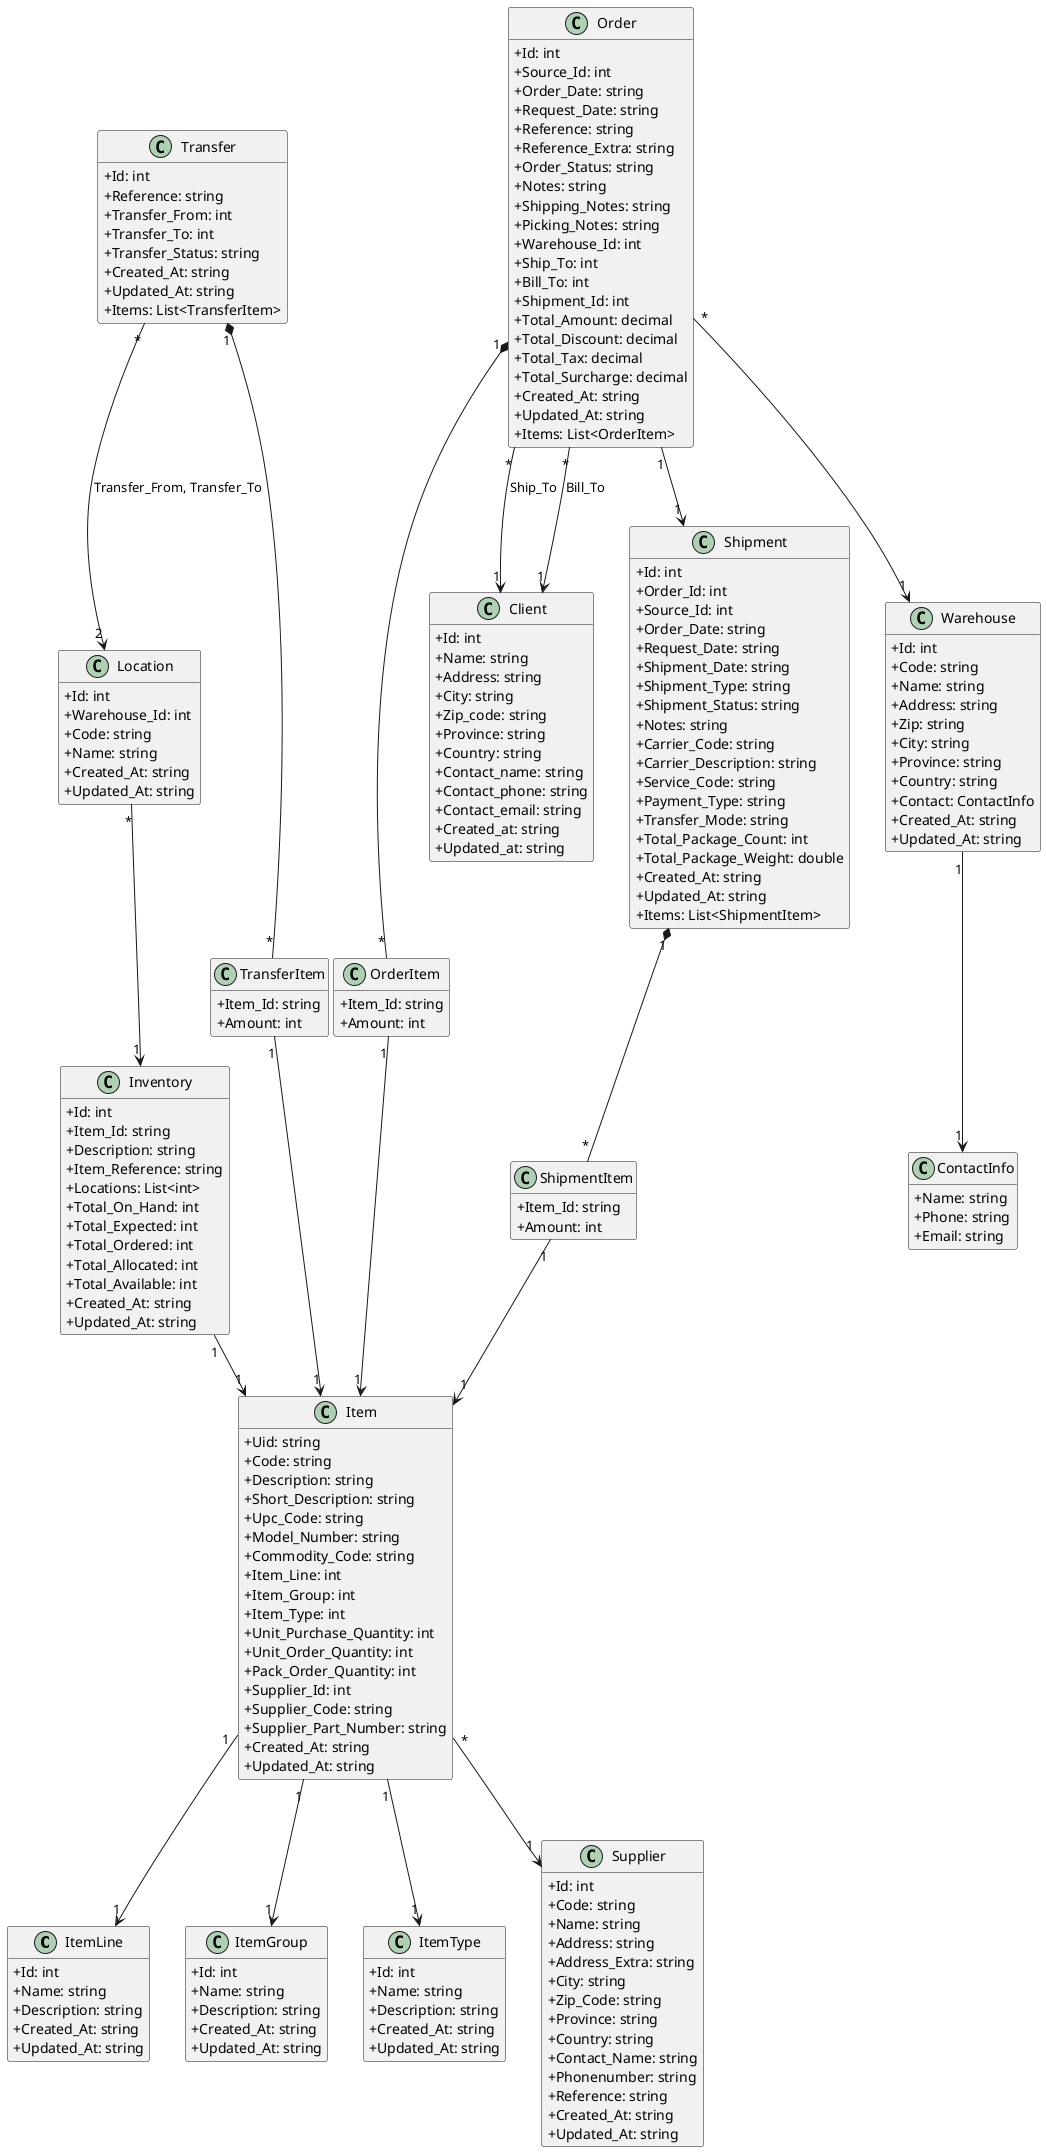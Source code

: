 @startuml

skinparam classAttributeIconSize 0
' left to right direction
hide empty members
skinparam packageStyle rectangle
' skinparam linetype ortho



class ItemLine {
  + Id: int
  + Name: string
  + Description: string
  + Created_At: string
  + Updated_At: string
}

class ItemGroup {
  + Id: int
  + Name: string
  + Description: string
  + Created_At: string
  + Updated_At: string
}

class Inventory {
  + Id: int
  + Item_Id: string
  + Description: string
  + Item_Reference: string
  + Locations: List<int>
  + Total_On_Hand: int
  + Total_Expected: int
  + Total_Ordered: int
  + Total_Allocated: int
  + Total_Available: int
  + Created_At: string
  + Updated_At: string
}

class Item {
  + Uid: string
  + Code: string
  + Description: string
  + Short_Description: string
  + Upc_Code: string
  + Model_Number: string
  + Commodity_Code: string
  + Item_Line: int
  + Item_Group: int
  + Item_Type: int
  + Unit_Purchase_Quantity: int
  + Unit_Order_Quantity: int
  + Pack_Order_Quantity: int
  + Supplier_Id: int
  + Supplier_Code: string
  + Supplier_Part_Number: string
  + Created_At: string
  + Updated_At: string
}

class OrderItem {
  + Item_Id: string
  + Amount: int
}

class Order {
  + Id: int
  + Source_Id: int
  + Order_Date: string
  + Request_Date: string
  + Reference: string
  + Reference_Extra: string
  + Order_Status: string
  + Notes: string
  + Shipping_Notes: string
  + Picking_Notes: string
  + Warehouse_Id: int
  + Ship_To: int
  + Bill_To: int
  + Shipment_Id: int
  + Total_Amount: decimal
  + Total_Discount: decimal
  + Total_Tax: decimal
  + Total_Surcharge: decimal
  + Created_At: string
  + Updated_At: string
  + Items: List<OrderItem>
}

class Client {
  + Id: int
  + Name: string
  + Address: string
  + City: string
  + Zip_code: string
  + Province: string
  + Country: string
  + Contact_name: string
  + Contact_phone: string
  + Contact_email: string
  + Created_at: string
  + Updated_at: string
}

class ShipmentItem {
  + Item_Id: string
  + Amount: int
}

class Shipment {
  + Id: int
  + Order_Id: int
  + Source_Id: int
  + Order_Date: string
  + Request_Date: string
  + Shipment_Date: string
  + Shipment_Type: string
  + Shipment_Status: string
  + Notes: string
  + Carrier_Code: string
  + Carrier_Description: string
  + Service_Code: string
  + Payment_Type: string
  + Transfer_Mode: string
  + Total_Package_Count: int
  + Total_Package_Weight: double
  + Created_At: string
  + Updated_At: string
  + Items: List<ShipmentItem>
}

class Location {
  + Id: int
  + Warehouse_Id: int
  + Code: string
  + Name: string
  + Created_At: string
  + Updated_At: string
}

class ItemType {
  + Id: int
  + Name: string
  + Description: string
  + Created_At: string
  + Updated_At: string
}

class TransferItem {
  + Item_Id: string
  + Amount: int
}

class Transfer {
  + Id: int
  + Reference: string
  + Transfer_From: int
  + Transfer_To: int
  + Transfer_Status: string
  + Created_At: string
  + Updated_At: string
  + Items: List<TransferItem>
}

class ContactInfo {
  + Name: string
  + Phone: string
  + Email: string
}

class Warehouse {
  + Id: int
  + Code: string
  + Name: string
  + Address: string
  + Zip: string
  + City: string
  + Province: string
  + Country: string
  + Contact: ContactInfo
  + Created_At: string
  + Updated_At: string
}

class Supplier {
  + Id: int
  + Code: string
  + Name: string
  + Address: string
  + Address_Extra: string
  + City: string
  + Zip_Code: string
  + Province: string
  + Country: string
  + Contact_Name: string
  + Phonenumber: string
  + Reference: string
  + Created_At: string
  + Updated_At: string
}

Shipment "1" *-- "*" ShipmentItem
Order "1" *-- "*" OrderItem
Transfer "1" *-- "*" TransferItem
Item "1" --> "1" ItemLine
Item "1" --> "1" ItemGroup
Item "1" --> "1" ItemType
Inventory "1" --> "1" Item
Order "*" --> "1" Client : Ship_To
Order "*" --> "1" Client : Bill_To
Order "1" --> "1" Shipment
Location "*" --> "1" Inventory
Warehouse "1" --> "1" ContactInfo
Item "*" --> "1" Supplier
Transfer "*" --> "2" Location : Transfer_From, Transfer_To
Order "*" --> "1" Warehouse

OrderItem "1" --> "1" Item
TransferItem "1" --> "1" Item
ShipmentItem "1" --> "1" Item

@enduml